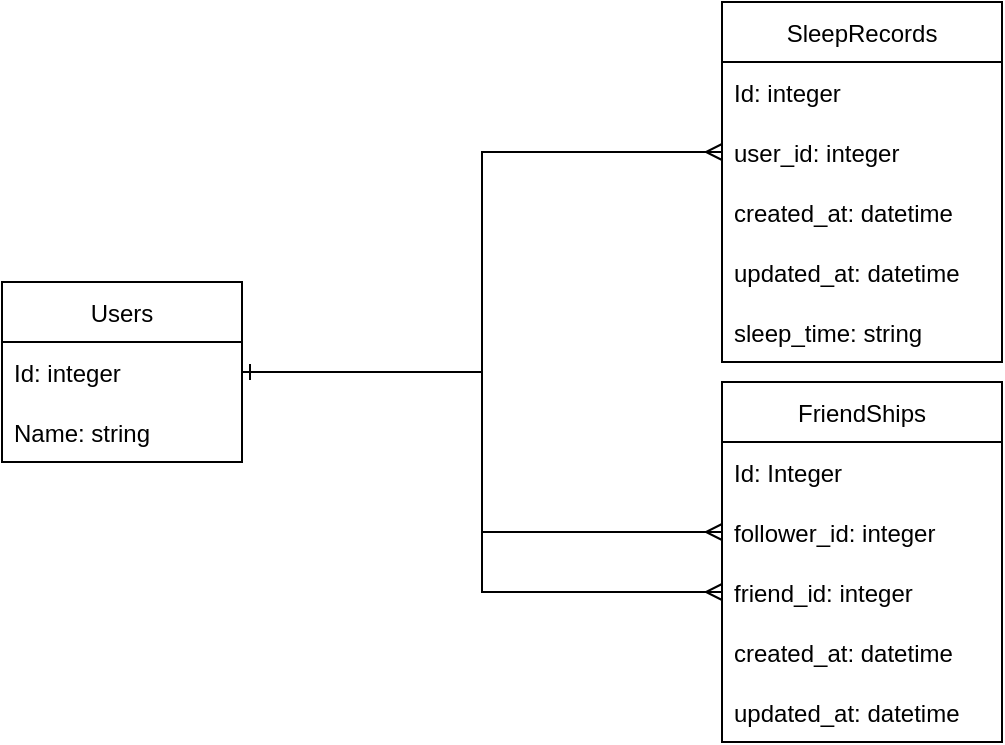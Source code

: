 <mxfile version="20.2.6" type="github">
  <diagram name="Page-1" id="9f46799a-70d6-7492-0946-bef42562c5a5">
    <mxGraphModel dx="1234" dy="679" grid="1" gridSize="10" guides="1" tooltips="1" connect="1" arrows="1" fold="1" page="1" pageScale="1" pageWidth="1100" pageHeight="850" background="none" math="0" shadow="0">
      <root>
        <mxCell id="0" />
        <mxCell id="1" parent="0" />
        <mxCell id="gAUh2BddjFPYt_HbfSrR-1" value="Users" style="swimlane;fontStyle=0;childLayout=stackLayout;horizontal=1;startSize=30;horizontalStack=0;resizeParent=1;resizeParentMax=0;resizeLast=0;collapsible=1;marginBottom=0;" parent="1" vertex="1">
          <mxGeometry x="120" y="230" width="120" height="90" as="geometry" />
        </mxCell>
        <mxCell id="gAUh2BddjFPYt_HbfSrR-2" value="Id: integer" style="text;strokeColor=none;fillColor=none;align=left;verticalAlign=middle;spacingLeft=4;spacingRight=4;overflow=hidden;points=[[0,0.5],[1,0.5]];portConstraint=eastwest;rotatable=0;" parent="gAUh2BddjFPYt_HbfSrR-1" vertex="1">
          <mxGeometry y="30" width="120" height="30" as="geometry" />
        </mxCell>
        <mxCell id="gAUh2BddjFPYt_HbfSrR-3" value="Name: string" style="text;strokeColor=none;fillColor=none;align=left;verticalAlign=middle;spacingLeft=4;spacingRight=4;overflow=hidden;points=[[0,0.5],[1,0.5]];portConstraint=eastwest;rotatable=0;" parent="gAUh2BddjFPYt_HbfSrR-1" vertex="1">
          <mxGeometry y="60" width="120" height="30" as="geometry" />
        </mxCell>
        <mxCell id="gAUh2BddjFPYt_HbfSrR-5" value="SleepRecords" style="swimlane;fontStyle=0;childLayout=stackLayout;horizontal=1;startSize=30;horizontalStack=0;resizeParent=1;resizeParentMax=0;resizeLast=0;collapsible=1;marginBottom=0;" parent="1" vertex="1">
          <mxGeometry x="480" y="90" width="140" height="180" as="geometry" />
        </mxCell>
        <mxCell id="gAUh2BddjFPYt_HbfSrR-6" value="Id: integer" style="text;strokeColor=none;fillColor=none;align=left;verticalAlign=middle;spacingLeft=4;spacingRight=4;overflow=hidden;points=[[0,0.5],[1,0.5]];portConstraint=eastwest;rotatable=0;" parent="gAUh2BddjFPYt_HbfSrR-5" vertex="1">
          <mxGeometry y="30" width="140" height="30" as="geometry" />
        </mxCell>
        <mxCell id="gAUh2BddjFPYt_HbfSrR-7" value="user_id: integer" style="text;strokeColor=none;fillColor=none;align=left;verticalAlign=middle;spacingLeft=4;spacingRight=4;overflow=hidden;points=[[0,0.5],[1,0.5]];portConstraint=eastwest;rotatable=0;" parent="gAUh2BddjFPYt_HbfSrR-5" vertex="1">
          <mxGeometry y="60" width="140" height="30" as="geometry" />
        </mxCell>
        <mxCell id="gAUh2BddjFPYt_HbfSrR-15" value="created_at: datetime" style="text;strokeColor=none;fillColor=none;align=left;verticalAlign=middle;spacingLeft=4;spacingRight=4;overflow=hidden;points=[[0,0.5],[1,0.5]];portConstraint=eastwest;rotatable=0;" parent="gAUh2BddjFPYt_HbfSrR-5" vertex="1">
          <mxGeometry y="90" width="140" height="30" as="geometry" />
        </mxCell>
        <mxCell id="gAUh2BddjFPYt_HbfSrR-16" value="updated_at: datetime" style="text;strokeColor=none;fillColor=none;align=left;verticalAlign=middle;spacingLeft=4;spacingRight=4;overflow=hidden;points=[[0,0.5],[1,0.5]];portConstraint=eastwest;rotatable=0;" parent="gAUh2BddjFPYt_HbfSrR-5" vertex="1">
          <mxGeometry y="120" width="140" height="30" as="geometry" />
        </mxCell>
        <mxCell id="gAUh2BddjFPYt_HbfSrR-31" value="sleep_time: string" style="text;strokeColor=none;fillColor=none;align=left;verticalAlign=middle;spacingLeft=4;spacingRight=4;overflow=hidden;points=[[0,0.5],[1,0.5]];portConstraint=eastwest;rotatable=0;" parent="gAUh2BddjFPYt_HbfSrR-5" vertex="1">
          <mxGeometry y="150" width="140" height="30" as="geometry" />
        </mxCell>
        <mxCell id="gAUh2BddjFPYt_HbfSrR-21" style="edgeStyle=orthogonalEdgeStyle;rounded=0;orthogonalLoop=1;jettySize=auto;html=1;entryX=0;entryY=0.5;entryDx=0;entryDy=0;endArrow=ERmany;endFill=0;startArrow=ERone;startFill=0;" parent="1" source="gAUh2BddjFPYt_HbfSrR-2" target="gAUh2BddjFPYt_HbfSrR-7" edge="1">
          <mxGeometry relative="1" as="geometry" />
        </mxCell>
        <mxCell id="gAUh2BddjFPYt_HbfSrR-22" value="FriendShips" style="swimlane;fontStyle=0;childLayout=stackLayout;horizontal=1;startSize=30;horizontalStack=0;resizeParent=1;resizeParentMax=0;resizeLast=0;collapsible=1;marginBottom=0;" parent="1" vertex="1">
          <mxGeometry x="480" y="280" width="140" height="180" as="geometry" />
        </mxCell>
        <mxCell id="gAUh2BddjFPYt_HbfSrR-23" value="Id: Integer" style="text;strokeColor=none;fillColor=none;align=left;verticalAlign=middle;spacingLeft=4;spacingRight=4;overflow=hidden;points=[[0,0.5],[1,0.5]];portConstraint=eastwest;rotatable=0;" parent="gAUh2BddjFPYt_HbfSrR-22" vertex="1">
          <mxGeometry y="30" width="140" height="30" as="geometry" />
        </mxCell>
        <mxCell id="gAUh2BddjFPYt_HbfSrR-24" value="follower_id: integer" style="text;strokeColor=none;fillColor=none;align=left;verticalAlign=middle;spacingLeft=4;spacingRight=4;overflow=hidden;points=[[0,0.5],[1,0.5]];portConstraint=eastwest;rotatable=0;" parent="gAUh2BddjFPYt_HbfSrR-22" vertex="1">
          <mxGeometry y="60" width="140" height="30" as="geometry" />
        </mxCell>
        <mxCell id="gAUh2BddjFPYt_HbfSrR-25" value="friend_id: integer" style="text;strokeColor=none;fillColor=none;align=left;verticalAlign=middle;spacingLeft=4;spacingRight=4;overflow=hidden;points=[[0,0.5],[1,0.5]];portConstraint=eastwest;rotatable=0;" parent="gAUh2BddjFPYt_HbfSrR-22" vertex="1">
          <mxGeometry y="90" width="140" height="30" as="geometry" />
        </mxCell>
        <mxCell id="gAUh2BddjFPYt_HbfSrR-29" value="created_at: datetime" style="text;strokeColor=none;fillColor=none;align=left;verticalAlign=middle;spacingLeft=4;spacingRight=4;overflow=hidden;points=[[0,0.5],[1,0.5]];portConstraint=eastwest;rotatable=0;" parent="gAUh2BddjFPYt_HbfSrR-22" vertex="1">
          <mxGeometry y="120" width="140" height="30" as="geometry" />
        </mxCell>
        <mxCell id="gAUh2BddjFPYt_HbfSrR-28" value="updated_at: datetime" style="text;strokeColor=none;fillColor=none;align=left;verticalAlign=middle;spacingLeft=4;spacingRight=4;overflow=hidden;points=[[0,0.5],[1,0.5]];portConstraint=eastwest;rotatable=0;" parent="gAUh2BddjFPYt_HbfSrR-22" vertex="1">
          <mxGeometry y="150" width="140" height="30" as="geometry" />
        </mxCell>
        <mxCell id="gAUh2BddjFPYt_HbfSrR-26" style="edgeStyle=orthogonalEdgeStyle;rounded=0;orthogonalLoop=1;jettySize=auto;html=1;startArrow=ERone;startFill=0;endArrow=ERmany;endFill=0;entryX=0;entryY=0.5;entryDx=0;entryDy=0;" parent="1" source="gAUh2BddjFPYt_HbfSrR-2" target="gAUh2BddjFPYt_HbfSrR-24" edge="1">
          <mxGeometry relative="1" as="geometry">
            <mxPoint x="460" y="360" as="targetPoint" />
          </mxGeometry>
        </mxCell>
        <mxCell id="gAUh2BddjFPYt_HbfSrR-27" style="edgeStyle=orthogonalEdgeStyle;rounded=0;orthogonalLoop=1;jettySize=auto;html=1;startArrow=ERone;startFill=0;endArrow=ERmany;endFill=0;" parent="1" source="gAUh2BddjFPYt_HbfSrR-2" target="gAUh2BddjFPYt_HbfSrR-25" edge="1">
          <mxGeometry relative="1" as="geometry" />
        </mxCell>
      </root>
    </mxGraphModel>
  </diagram>
</mxfile>
